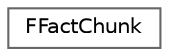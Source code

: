 digraph "Graphical Class Hierarchy"
{
 // INTERACTIVE_SVG=YES
 // LATEX_PDF_SIZE
  bgcolor="transparent";
  edge [fontname=Helvetica,fontsize=10,labelfontname=Helvetica,labelfontsize=10];
  node [fontname=Helvetica,fontsize=10,shape=box,height=0.2,width=0.4];
  rankdir="LR";
  Node0 [id="Node000000",label="FFactChunk",height=0.2,width=0.4,color="grey40", fillcolor="white", style="filled",URL="$d9/d82/structFFactChunk.html",tooltip=" "];
}
